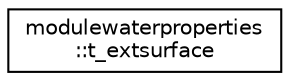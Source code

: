 digraph "Graphical Class Hierarchy"
{
 // LATEX_PDF_SIZE
  edge [fontname="Helvetica",fontsize="10",labelfontname="Helvetica",labelfontsize="10"];
  node [fontname="Helvetica",fontsize="10",shape=record];
  rankdir="LR";
  Node0 [label="modulewaterproperties\l::t_extsurface",height=0.2,width=0.4,color="black", fillcolor="white", style="filled",URL="$structmodulewaterproperties_1_1t__extsurface.html",tooltip=" "];
}
